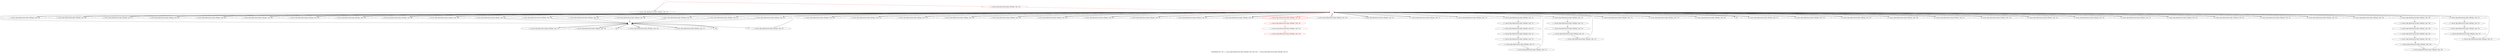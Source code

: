 digraph "Vulnerability from 'file ../../../Ascon_Sign_Robust/Ascon-Sign-128f/sign.c line 246 to file ../../../Ascon_Sign_Robust/Ascon-Sign-128f/sign.c line 235 '  "{
label="Vulnerability from  'file ../../../Ascon_Sign_Robust/Ascon-Sign-128f/sign.c line 246 to file ../../../Ascon_Sign_Robust/Ascon-Sign-128f/sign.c line 235 ' ";
node_495[shape=ellipse,style=dashed,label="", color=red]
node_544[shape=octagon,style=solid,label="../../../Ascon_Sign_Robust/Ascon-Sign-128f/sign.c Line  189"]
"node_495"->"node_544"
node_545[shape=octagon,style=solid,label="../../../Ascon_Sign_Robust/Ascon-Sign-128f/sign.c Line  190"]
"node_495"->"node_545"
node_543[shape=octagon,style=solid,label="../../../Ascon_Sign_Robust/Ascon-Sign-128f/sign.c Line  177"]
"node_495"->"node_543"
node_546[shape=octagon,style=solid,label="../../../Ascon_Sign_Robust/Ascon-Sign-128f/sign.c Line  191"]
"node_495"->"node_546"
node_550[shape=octagon,style=solid,label="../../../Ascon_Sign_Robust/Ascon-Sign-128f/sign.c Line  202"]
"node_495"->"node_550"
node_551[shape=octagon,style=solid,label="../../../Ascon_Sign_Robust/Ascon-Sign-128f/sign.c Line  202"]
"node_495"->"node_551"
node_552[shape=octagon,style=solid,label="../../../Ascon_Sign_Robust/Ascon-Sign-128f/sign.c Line  202"]
"node_495"->"node_552"
node_547[shape=octagon,style=solid,label="../../../Ascon_Sign_Robust/Ascon-Sign-128f/sign.c Line  195"]
"node_495"->"node_547"
node_548[shape=octagon,style=solid,label="../../../Ascon_Sign_Robust/Ascon-Sign-128f/sign.c Line  199"]
"node_495"->"node_548"
node_549[shape=octagon,style=solid,label="../../../Ascon_Sign_Robust/Ascon-Sign-128f/sign.c Line  200"]
"node_495"->"node_549"
node_502[shape=octagon,style=solid,label="../../../Ascon_Sign_Robust/Ascon-Sign-128f/sign.c Line  142"]
"node_495"->"node_502"
node_503[shape=octagon,style=solid,label="../../../Ascon_Sign_Robust/Ascon-Sign-128f/sign.c Line  109"]
"node_495"->"node_503"
node_504[shape=octagon,style=solid,label="../../../Ascon_Sign_Robust/Ascon-Sign-128f/sign.c Line  110"]
"node_495"->"node_504"
node_505[shape=octagon,style=solid,label="../../../Ascon_Sign_Robust/Ascon-Sign-128f/sign.c Line  119"]
"node_495"->"node_505"
node_506[shape=octagon,style=solid,label="../../../Ascon_Sign_Robust/Ascon-Sign-128f/sign.c Line  120"]
"node_495"->"node_506"
node_507[shape=octagon,style=solid,label="../../../Ascon_Sign_Robust/Ascon-Sign-128f/sign.c Line  130"]
"node_495"->"node_507"
node_508[shape=octagon,style=solid,label="../../../Ascon_Sign_Robust/Ascon-Sign-128f/sign.c Line  133"]
"node_495"->"node_508"
node_509[shape=octagon,style=solid,label="../../../Ascon_Sign_Robust/Ascon-Sign-128f/sign.c Line  134"]
"node_495"->"node_509"
node_511[shape=octagon,style=solid,label="../../../Ascon_Sign_Robust/Ascon-Sign-128f/sign.c Line  137"]
"node_495"->"node_511"
node_512[shape=octagon,style=solid,label="../../../Ascon_Sign_Robust/Ascon-Sign-128f/sign.c Line  137"]
"node_495"->"node_512"
node_516[shape=octagon,style=solid,label="../../../Ascon_Sign_Robust/Ascon-Sign-128f/sign.c Line  141"]
"node_495"->"node_516"
node_517[shape=octagon,style=solid,label="../../../Ascon_Sign_Robust/Ascon-Sign-128f/sign.c Line  235"]
"node_495"->"node_517"
node_519[shape=doubleoctagon,style=solid,label="../../../Ascon_Sign_Robust/Ascon-Sign-128f/sign.c Line  235", color=red]
"node_495"->"node_519" [color=red]
node_520[shape=octagon,style=solid,label="../../../Ascon_Sign_Robust/Ascon-Sign-128f/sign.c Line  210"]
"node_495"->"node_520"
node_521[shape=octagon,style=solid,label="../../../Ascon_Sign_Robust/Ascon-Sign-128f/sign.c Line  210"]
"node_495"->"node_521"
node_522[shape=octagon,style=solid,label="../../../Ascon_Sign_Robust/Ascon-Sign-128f/sign.c Line  211"]
"node_495"->"node_522"
node_523[shape=octagon,style=solid,label="../../../Ascon_Sign_Robust/Ascon-Sign-128f/sign.c Line  213"]
"node_495"->"node_523"
node_524[shape=octagon,style=solid,label="../../../Ascon_Sign_Robust/Ascon-Sign-128f/sign.c Line  144"]
"node_495"->"node_524"
node_525[shape=octagon,style=solid,label="../../../Ascon_Sign_Robust/Ascon-Sign-128f/sign.c Line  144"]
"node_495"->"node_525"
node_526[shape=octagon,style=solid,label="../../../Ascon_Sign_Robust/Ascon-Sign-128f/sign.c Line  145"]
"node_495"->"node_526"
node_528[shape=octagon,style=solid,label="../../../Ascon_Sign_Robust/Ascon-Sign-128f/sign.c Line  147"]
"node_495"->"node_528"
node_529[shape=octagon,style=solid,label="../../../Ascon_Sign_Robust/Ascon-Sign-128f/sign.c Line  147"]
"node_495"->"node_529"
node_531[shape=octagon,style=solid,label="../../../Ascon_Sign_Robust/Ascon-Sign-128f/sign.c Line  151"]
"node_495"->"node_531"
node_538[shape=octagon,style=solid,label="../../../Ascon_Sign_Robust/Ascon-Sign-128f/sign.c Line  152"]
"node_495"->"node_538"
node_541[shape=octagon,style=solid,label="../../../Ascon_Sign_Robust/Ascon-Sign-128f/sign.c Line  175"]
"node_495"->"node_541"
node_542[shape=octagon,style=solid,label="../../../Ascon_Sign_Robust/Ascon-Sign-128f/sign.c Line  176"]
"node_495"->"node_542"
node_553[shape=octagon,style=solid,label="../../../Ascon_Sign_Robust/Ascon-Sign-128f/sign.c Line  203"]
"node_495"->"node_553"
node_554[shape=octagon,style=solid,label="null"]
"node_495"->"node_554"
node_555[shape=octagon,style=solid,label="../../../Ascon_Sign_Robust/Ascon-Sign-128f/sign.c Line  227"]
"node_495"->"node_555"
node_556[shape=octagon,style=solid,label="../../../Ascon_Sign_Robust/Ascon-Sign-128f/sign.c Line  219"]
"node_495"->"node_556"
node_557[shape=octagon,style=solid,label="../../../Ascon_Sign_Robust/Ascon-Sign-128f/sign.c Line  207"]
"node_495"->"node_557"
node_558[shape=octagon,style=solid,label="../../../Ascon_Sign_Robust/Ascon-Sign-128f/sign.c Line  208"]
"node_495"->"node_558"
node_559[shape=octagon,style=solid,label="../../../Ascon_Sign_Robust/Ascon-Sign-128f/sign.c Line  213"]
"node_495"->"node_559"
node_560[shape=octagon,style=solid,label="../../../Ascon_Sign_Robust/Ascon-Sign-128f/sign.c Line  218"]
"node_495"->"node_560"
node_561[shape=octagon,style=solid,label="../../../Ascon_Sign_Robust/Ascon-Sign-128f/sign.c Line  218"]
"node_495"->"node_561"
node_562[shape=octagon,style=solid,label="../../../Ascon_Sign_Robust/Ascon-Sign-128f/sign.c Line  218"]
"node_495"->"node_562"
node_563[shape=octagon,style=solid,label="../../../Ascon_Sign_Robust/Ascon-Sign-128f/sign.c Line  222"]
"node_495"->"node_563"
node_564[shape=octagon,style=solid,label="../../../Ascon_Sign_Robust/Ascon-Sign-128f/sign.c Line  222"]
"node_495"->"node_564"
node_565[shape=octagon,style=solid,label="../../../Ascon_Sign_Robust/Ascon-Sign-128f/sign.c Line  222"]
"node_495"->"node_565"
node_566[shape=octagon,style=solid,label="../../../Ascon_Sign_Robust/Ascon-Sign-128f/sign.c Line  225"]
"node_495"->"node_566"
node_567[shape=octagon,style=solid,label="../../../Ascon_Sign_Robust/Ascon-Sign-128f/sign.c Line  225"]
"node_495"->"node_567"
node_568[shape=octagon,style=solid,label="../../../Ascon_Sign_Robust/Ascon-Sign-128f/sign.c Line  226"]
"node_495"->"node_568"
node_570[shape=octagon,style=solid,label="../../../Ascon_Sign_Robust/Ascon-Sign-128f/sign.c Line  230"]
"node_495"->"node_570"
node_577[shape=octagon,style=solid,label="../../../Ascon_Sign_Robust/Ascon-Sign-128f/sign.c Line  231"]
"node_495"->"node_577"
"node_544"->"node_495"
node_496[shape=ellipse,style=dashed,label=""]
node_510[shape=octagon,style=solid,label="../../../Ascon_Sign_Robust/Ascon-Sign-128f/sign.c Line  137"]
"node_496"->"node_510"
node_513[shape=octagon,style=solid,label="../../../Ascon_Sign_Robust/Ascon-Sign-128f/sign.c Line  138"]
"node_496"->"node_513"
node_514[shape=octagon,style=solid,label="null"]
"node_496"->"node_514"
node_515[shape=octagon,style=solid,label="../../../Ascon_Sign_Robust/Ascon-Sign-128f/sign.c Line  148"]
"node_496"->"node_515"
node_527[shape=octagon,style=solid,label="../../../Ascon_Sign_Robust/Ascon-Sign-128f/sign.c Line  147"]
"node_496"->"node_527"
node_540[shape=octagon,style=solid,label="../../../Ascon_Sign_Robust/Ascon-Sign-128f/sign.c Line  167"]
"node_496"->"node_540"
node_583[shape=octagon,style=solid,label="null"]
"node_496"->"node_583"
"node_545"->"node_495"
"node_543"->"node_495"
"node_546"->"node_495"
"node_550"->"node_495"
"node_551"->"node_495"
"node_552"->"node_495"
"node_547"->"node_495"
"node_548"->"node_495"
"node_549"->"node_495"
node_497[shape=octagon,style=solid,label="../../../Ascon_Sign_Robust/Ascon-Sign-128f/sign.c Line  100", color=red]
"node_497"->"node_495" [color=red]
node_498[shape=ellipse,style=dashed,label="", color=red]
"node_498"->"node_497" [color=red]
node_499[shape=octagon,style=solid,label="../../../Ascon_Sign_Robust/Ascon-Sign-128f/sign.c Line  101"]
"node_498"->"node_499"
"node_499"->"node_496"
node_500[shape=octagon,style=solid,label="../../../Ascon_Sign_Robust/Ascon-Sign-128f/sign.c Line  152"]
node_539[shape=ellipse,style=solid,label="../../../Ascon_Sign_Robust/Ascon-Sign-128f/sign.c Line  152"]
"node_500"->"node_539"
node_501[shape=octagon,style=solid,label="../../../Ascon_Sign_Robust/Ascon-Sign-128f/sign.c Line  152"]
"node_501"->"node_495"
"node_502"->"node_496"
"node_503"->"node_495"
"node_504"->"node_495"
"node_505"->"node_495"
"node_506"->"node_495"
"node_507"->"node_495"
"node_508"->"node_495"
"node_509"->"node_495"
"node_510"->"node_496"
"node_511"->"node_495"
"node_512"->"node_495"
"node_513"->"node_496"
"node_514"->"node_496"
"node_515"->"node_496"
"node_516"->"node_496"
"node_517"->"node_495"
node_518[shape=ellipse,style=solid,label="../../../Ascon_Sign_Robust/Ascon-Sign-128f/sign.c Line  235", color=red]
node_582[shape=octagon,style=solid,label="../../../Ascon_Sign_Robust/Ascon-Sign-128f/sign.c Line  235", color=red]
"node_518"->"node_582" [color=red]
"node_519"->"node_518" [color=red]
"node_520"->"node_495"
"node_521"->"node_495"
"node_522"->"node_495"
"node_523"->"node_495"
"node_524"->"node_496"
"node_525"->"node_496"
"node_526"->"node_496"
"node_527"->"node_496"
"node_528"->"node_496"
"node_529"->"node_496"
node_530[shape=ellipse,style=solid,label="../../../Ascon_Sign_Robust/Ascon-Sign-128f/sign.c Line  151"]
node_533[shape=octagon,style=solid,label="../../../Ascon_Sign_Robust/Ascon-Sign-128f/sign.c Line  151"]
"node_530"->"node_533"
"node_531"->"node_530"
node_532[shape=ellipse,style=solid,label="../../../Ascon_Sign_Robust/Ascon-Sign-128f/sign.c Line  151"]
node_535[shape=octagon,style=solid,label="../../../Ascon_Sign_Robust/Ascon-Sign-128f/sign.c Line  151"]
"node_532"->"node_535"
"node_533"->"node_532"
node_534[shape=ellipse,style=solid,label="../../../Ascon_Sign_Robust/Ascon-Sign-128f/sign.c Line  151"]
node_536[shape=octagon,style=solid,label="../../../Ascon_Sign_Robust/Ascon-Sign-128f/sign.c Line  151"]
"node_534"->"node_536"
"node_535"->"node_534"
"node_536"->"node_495"
node_537[shape=ellipse,style=solid,label="../../../Ascon_Sign_Robust/Ascon-Sign-128f/sign.c Line  152"]
"node_537"->"node_500"
"node_538"->"node_537"
"node_539"->"node_501"
"node_540"->"node_495"
"node_541"->"node_495"
"node_542"->"node_495"
"node_553"->"node_495"
"node_554"->"node_495"
"node_555"->"node_495"
"node_556"->"node_495"
"node_557"->"node_495"
"node_558"->"node_495"
"node_559"->"node_495"
"node_560"->"node_495"
"node_561"->"node_495"
"node_562"->"node_495"
"node_563"->"node_495"
"node_564"->"node_495"
"node_565"->"node_495"
"node_566"->"node_495"
"node_567"->"node_495"
"node_568"->"node_495"
node_569[shape=ellipse,style=solid,label="../../../Ascon_Sign_Robust/Ascon-Sign-128f/sign.c Line  230"]
node_572[shape=octagon,style=solid,label="../../../Ascon_Sign_Robust/Ascon-Sign-128f/sign.c Line  230"]
"node_569"->"node_572"
"node_570"->"node_569"
node_571[shape=ellipse,style=solid,label="../../../Ascon_Sign_Robust/Ascon-Sign-128f/sign.c Line  230"]
node_574[shape=octagon,style=solid,label="../../../Ascon_Sign_Robust/Ascon-Sign-128f/sign.c Line  230"]
"node_571"->"node_574"
"node_572"->"node_571"
node_573[shape=ellipse,style=solid,label="../../../Ascon_Sign_Robust/Ascon-Sign-128f/sign.c Line  230"]
node_575[shape=octagon,style=solid,label="../../../Ascon_Sign_Robust/Ascon-Sign-128f/sign.c Line  230"]
"node_573"->"node_575"
"node_574"->"node_573"
"node_575"->"node_495"
node_576[shape=ellipse,style=solid,label="../../../Ascon_Sign_Robust/Ascon-Sign-128f/sign.c Line  231"]
node_579[shape=octagon,style=solid,label="../../../Ascon_Sign_Robust/Ascon-Sign-128f/sign.c Line  231"]
"node_576"->"node_579"
"node_577"->"node_576"
node_578[shape=ellipse,style=solid,label="../../../Ascon_Sign_Robust/Ascon-Sign-128f/sign.c Line  231"]
node_580[shape=octagon,style=solid,label="../../../Ascon_Sign_Robust/Ascon-Sign-128f/sign.c Line  231"]
"node_578"->"node_580"
"node_579"->"node_578"
"node_580"->"node_495"
node_581[shape=ellipse,style=solid,label="../../../Ascon_Sign_Robust/Ascon-Sign-128f/sign.c Line  235", color=red]
"node_582"->"node_581" [color=red]
"node_583"->"node_496"
}

